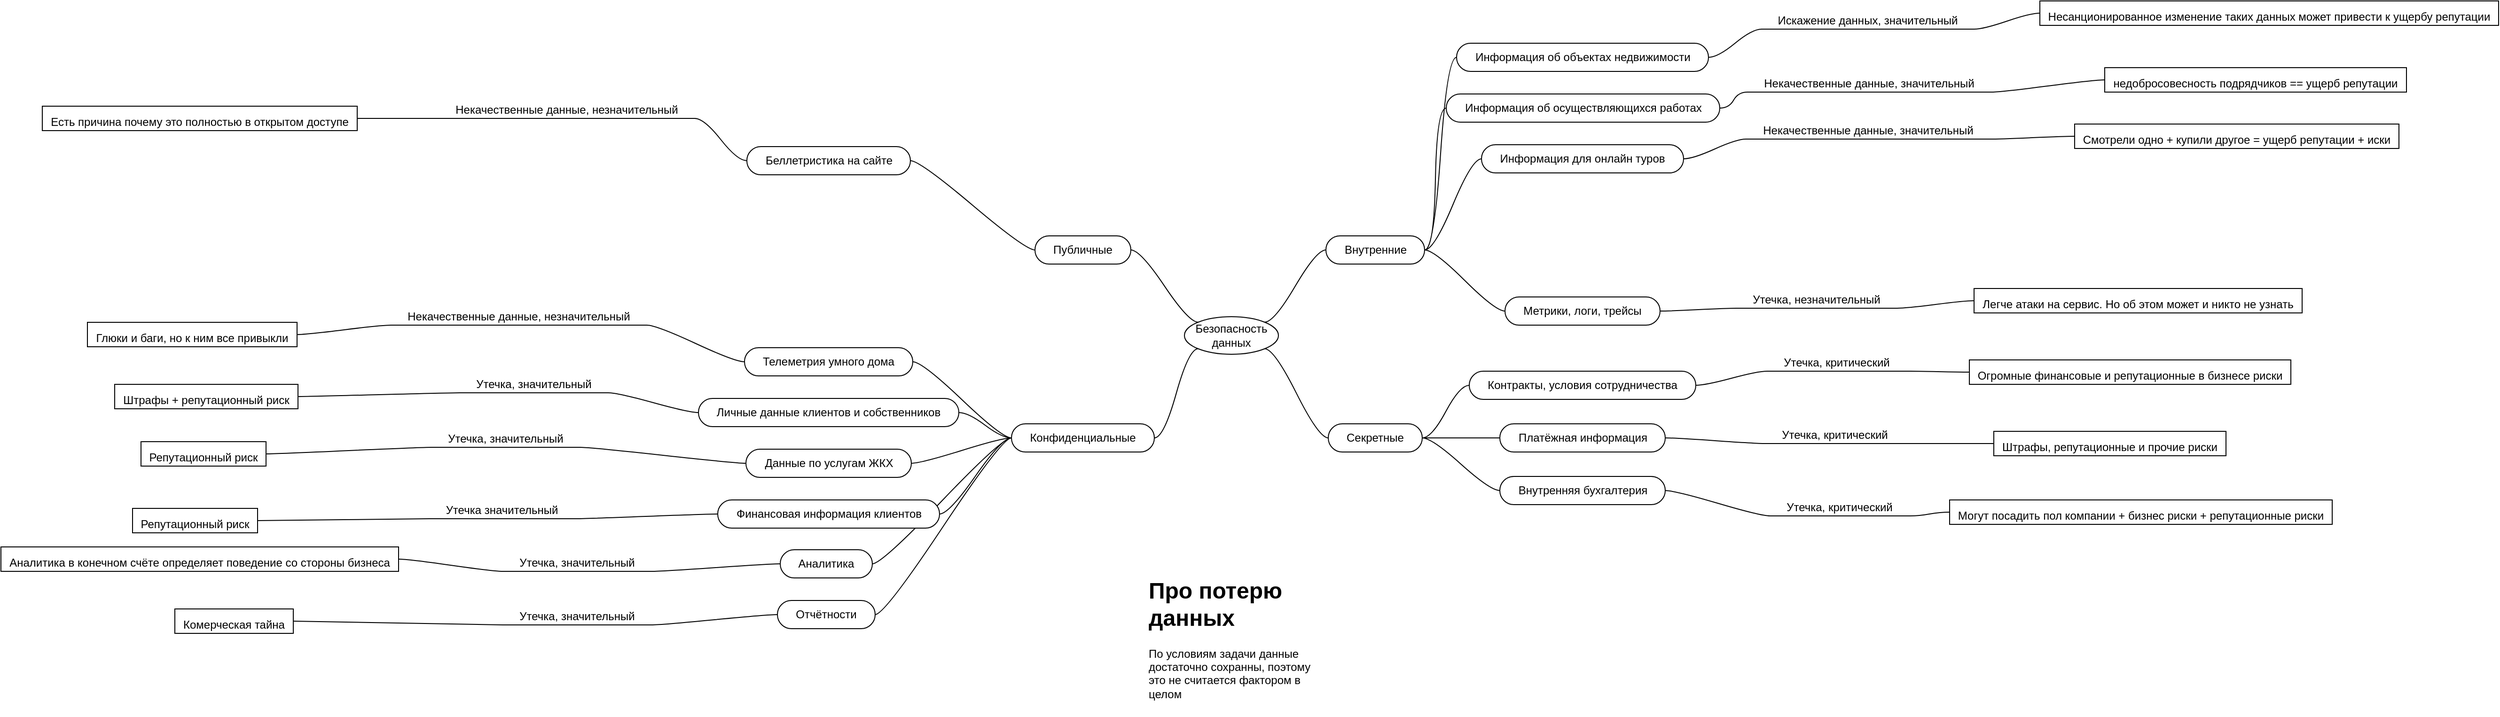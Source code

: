<mxfile border="50" scale="3" compressed="false" locked="false" version="26.0.16">
  <diagram name="Blank" id="YmL12bMKpDGza6XwsDPr">
    <mxGraphModel dx="3934" dy="778" grid="0" gridSize="10" guides="1" tooltips="1" connect="1" arrows="1" fold="1" page="1" pageScale="1" pageWidth="1169" pageHeight="827" background="none" math="1" shadow="0">
      <root>
        <mxCell id="X5NqExCQtvZxIxQ7pmgY-0" />
        <mxCell id="1" parent="X5NqExCQtvZxIxQ7pmgY-0" />
        <mxCell id="9Lz0sr2egV1Sfp_z4h9r-11" value="Безопасность данных" style="ellipse;whiteSpace=wrap;html=1;align=center;newEdgeStyle={&quot;edgeStyle&quot;:&quot;entityRelationEdgeStyle&quot;,&quot;startArrow&quot;:&quot;none&quot;,&quot;endArrow&quot;:&quot;none&quot;,&quot;segment&quot;:10,&quot;curved&quot;:1,&quot;sourcePerimeterSpacing&quot;:0,&quot;targetPerimeterSpacing&quot;:0};treeFolding=1;treeMoving=1;" vertex="1" parent="1">
          <mxGeometry x="535" y="1221" width="100" height="40" as="geometry" />
        </mxCell>
        <mxCell id="9Lz0sr2egV1Sfp_z4h9r-12" value="Внутренние" style="whiteSpace=wrap;html=1;rounded=1;arcSize=50;align=center;verticalAlign=middle;strokeWidth=1;autosize=1;spacing=4;treeFolding=1;treeMoving=1;newEdgeStyle={&quot;edgeStyle&quot;:&quot;entityRelationEdgeStyle&quot;,&quot;startArrow&quot;:&quot;none&quot;,&quot;endArrow&quot;:&quot;none&quot;,&quot;segment&quot;:10,&quot;curved&quot;:1,&quot;sourcePerimeterSpacing&quot;:0,&quot;targetPerimeterSpacing&quot;:0};" vertex="1" parent="1">
          <mxGeometry x="685.5" y="1135" width="105" height="30" as="geometry" />
        </mxCell>
        <mxCell id="9Lz0sr2egV1Sfp_z4h9r-13" value="" style="edgeStyle=entityRelationEdgeStyle;startArrow=none;endArrow=none;segment=10;curved=1;sourcePerimeterSpacing=0;targetPerimeterSpacing=0;rounded=0;exitX=1;exitY=0;exitDx=0;exitDy=0;" edge="1" target="9Lz0sr2egV1Sfp_z4h9r-12" parent="1" source="9Lz0sr2egV1Sfp_z4h9r-11">
          <mxGeometry relative="1" as="geometry">
            <mxPoint x="667" y="1172" as="sourcePoint" />
          </mxGeometry>
        </mxCell>
        <mxCell id="9Lz0sr2egV1Sfp_z4h9r-17" style="edgeStyle=entityRelationEdgeStyle;rounded=0;orthogonalLoop=1;jettySize=auto;html=1;startArrow=none;endArrow=none;segment=10;curved=1;sourcePerimeterSpacing=0;targetPerimeterSpacing=0;entryX=1;entryY=1;entryDx=0;entryDy=0;" edge="1" parent="1" source="9Lz0sr2egV1Sfp_z4h9r-14" target="9Lz0sr2egV1Sfp_z4h9r-11">
          <mxGeometry relative="1" as="geometry" />
        </mxCell>
        <mxCell id="9Lz0sr2egV1Sfp_z4h9r-14" value="Секретные" style="whiteSpace=wrap;html=1;rounded=1;arcSize=50;align=center;verticalAlign=middle;strokeWidth=1;autosize=1;spacing=4;treeFolding=1;treeMoving=1;newEdgeStyle={&quot;edgeStyle&quot;:&quot;entityRelationEdgeStyle&quot;,&quot;startArrow&quot;:&quot;none&quot;,&quot;endArrow&quot;:&quot;none&quot;,&quot;segment&quot;:10,&quot;curved&quot;:1,&quot;sourcePerimeterSpacing&quot;:0,&quot;targetPerimeterSpacing&quot;:0};" vertex="1" parent="1">
          <mxGeometry x="688" y="1335" width="100" height="30" as="geometry" />
        </mxCell>
        <mxCell id="9Lz0sr2egV1Sfp_z4h9r-18" style="edgeStyle=entityRelationEdgeStyle;rounded=0;orthogonalLoop=1;jettySize=auto;html=1;startArrow=none;endArrow=none;segment=10;curved=1;sourcePerimeterSpacing=0;targetPerimeterSpacing=0;entryX=0;entryY=0;entryDx=0;entryDy=0;" edge="1" parent="1" source="9Lz0sr2egV1Sfp_z4h9r-15" target="9Lz0sr2egV1Sfp_z4h9r-11">
          <mxGeometry relative="1" as="geometry" />
        </mxCell>
        <mxCell id="9Lz0sr2egV1Sfp_z4h9r-15" value="Публичные" style="whiteSpace=wrap;html=1;rounded=1;arcSize=50;align=center;verticalAlign=middle;strokeWidth=1;autosize=1;spacing=4;treeFolding=1;treeMoving=1;newEdgeStyle={&quot;edgeStyle&quot;:&quot;entityRelationEdgeStyle&quot;,&quot;startArrow&quot;:&quot;none&quot;,&quot;endArrow&quot;:&quot;none&quot;,&quot;segment&quot;:10,&quot;curved&quot;:1,&quot;sourcePerimeterSpacing&quot;:0,&quot;targetPerimeterSpacing&quot;:0};" vertex="1" parent="1">
          <mxGeometry x="376" y="1135" width="102" height="30" as="geometry" />
        </mxCell>
        <mxCell id="9Lz0sr2egV1Sfp_z4h9r-19" style="edgeStyle=entityRelationEdgeStyle;rounded=0;orthogonalLoop=1;jettySize=auto;html=1;startArrow=none;endArrow=none;segment=10;curved=1;sourcePerimeterSpacing=0;targetPerimeterSpacing=0;entryX=0;entryY=1;entryDx=0;entryDy=0;" edge="1" parent="1" source="9Lz0sr2egV1Sfp_z4h9r-16" target="9Lz0sr2egV1Sfp_z4h9r-11">
          <mxGeometry relative="1" as="geometry" />
        </mxCell>
        <mxCell id="9Lz0sr2egV1Sfp_z4h9r-16" value="Конфиденциальные" style="whiteSpace=wrap;html=1;rounded=1;arcSize=50;align=center;verticalAlign=middle;strokeWidth=1;autosize=1;spacing=4;treeFolding=1;treeMoving=1;newEdgeStyle={&quot;edgeStyle&quot;:&quot;entityRelationEdgeStyle&quot;,&quot;startArrow&quot;:&quot;none&quot;,&quot;endArrow&quot;:&quot;none&quot;,&quot;segment&quot;:10,&quot;curved&quot;:1,&quot;sourcePerimeterSpacing&quot;:0,&quot;targetPerimeterSpacing&quot;:0};" vertex="1" parent="1">
          <mxGeometry x="351" y="1335" width="152" height="30" as="geometry" />
        </mxCell>
        <mxCell id="9Lz0sr2egV1Sfp_z4h9r-103" style="edgeStyle=entityRelationEdgeStyle;rounded=0;orthogonalLoop=1;jettySize=auto;html=1;startArrow=none;endArrow=none;segment=10;curved=1;sourcePerimeterSpacing=0;targetPerimeterSpacing=0;entryX=0;entryY=0.5;entryDx=0;entryDy=0;" edge="1" parent="1" source="9Lz0sr2egV1Sfp_z4h9r-21" target="9Lz0sr2egV1Sfp_z4h9r-16">
          <mxGeometry relative="1" as="geometry" />
        </mxCell>
        <mxCell id="9Lz0sr2egV1Sfp_z4h9r-21" value="Аналитика" style="whiteSpace=wrap;html=1;rounded=1;arcSize=50;align=center;verticalAlign=middle;strokeWidth=1;autosize=1;spacing=4;treeFolding=1;treeMoving=1;newEdgeStyle={&quot;edgeStyle&quot;:&quot;entityRelationEdgeStyle&quot;,&quot;startArrow&quot;:&quot;none&quot;,&quot;endArrow&quot;:&quot;none&quot;,&quot;segment&quot;:10,&quot;curved&quot;:1,&quot;sourcePerimeterSpacing&quot;:0,&quot;targetPerimeterSpacing&quot;:0};" vertex="1" parent="1">
          <mxGeometry x="105" y="1469" width="98" height="30" as="geometry" />
        </mxCell>
        <mxCell id="9Lz0sr2egV1Sfp_z4h9r-104" style="edgeStyle=entityRelationEdgeStyle;rounded=0;orthogonalLoop=1;jettySize=auto;html=1;startArrow=none;endArrow=none;segment=10;curved=1;sourcePerimeterSpacing=0;targetPerimeterSpacing=0;entryX=0;entryY=0.5;entryDx=0;entryDy=0;" edge="1" parent="1" source="9Lz0sr2egV1Sfp_z4h9r-23" target="9Lz0sr2egV1Sfp_z4h9r-16">
          <mxGeometry relative="1" as="geometry" />
        </mxCell>
        <mxCell id="9Lz0sr2egV1Sfp_z4h9r-23" value="Отчётности" style="whiteSpace=wrap;html=1;rounded=1;arcSize=50;align=center;verticalAlign=middle;strokeWidth=1;autosize=1;spacing=4;treeFolding=1;treeMoving=1;newEdgeStyle={&quot;edgeStyle&quot;:&quot;entityRelationEdgeStyle&quot;,&quot;startArrow&quot;:&quot;none&quot;,&quot;endArrow&quot;:&quot;none&quot;,&quot;segment&quot;:10,&quot;curved&quot;:1,&quot;sourcePerimeterSpacing&quot;:0,&quot;targetPerimeterSpacing&quot;:0};" vertex="1" parent="1">
          <mxGeometry x="102" y="1523" width="104" height="30" as="geometry" />
        </mxCell>
        <mxCell id="9Lz0sr2egV1Sfp_z4h9r-25" value="Метрики, логи, трейсы" style="whiteSpace=wrap;html=1;rounded=1;arcSize=50;align=center;verticalAlign=middle;strokeWidth=1;autosize=1;spacing=4;treeFolding=1;treeMoving=1;newEdgeStyle={&quot;edgeStyle&quot;:&quot;entityRelationEdgeStyle&quot;,&quot;startArrow&quot;:&quot;none&quot;,&quot;endArrow&quot;:&quot;none&quot;,&quot;segment&quot;:10,&quot;curved&quot;:1,&quot;sourcePerimeterSpacing&quot;:0,&quot;targetPerimeterSpacing&quot;:0};" vertex="1" parent="1">
          <mxGeometry x="876" y="1200" width="165" height="30" as="geometry" />
        </mxCell>
        <mxCell id="9Lz0sr2egV1Sfp_z4h9r-26" value="" style="edgeStyle=entityRelationEdgeStyle;startArrow=none;endArrow=none;segment=10;curved=1;sourcePerimeterSpacing=0;targetPerimeterSpacing=0;rounded=0;exitX=1;exitY=0.5;exitDx=0;exitDy=0;" edge="1" parent="1" target="9Lz0sr2egV1Sfp_z4h9r-25" source="9Lz0sr2egV1Sfp_z4h9r-12">
          <mxGeometry relative="1" as="geometry">
            <mxPoint x="880" y="1166" as="sourcePoint" />
          </mxGeometry>
        </mxCell>
        <mxCell id="9Lz0sr2egV1Sfp_z4h9r-29" value="Контракты, условия сотрудничества" style="whiteSpace=wrap;html=1;rounded=1;arcSize=50;align=center;verticalAlign=middle;strokeWidth=1;autosize=1;spacing=4;treeFolding=1;treeMoving=1;newEdgeStyle={&quot;edgeStyle&quot;:&quot;entityRelationEdgeStyle&quot;,&quot;startArrow&quot;:&quot;none&quot;,&quot;endArrow&quot;:&quot;none&quot;,&quot;segment&quot;:10,&quot;curved&quot;:1,&quot;sourcePerimeterSpacing&quot;:0,&quot;targetPerimeterSpacing&quot;:0};" vertex="1" parent="1">
          <mxGeometry x="838" y="1279" width="241" height="30" as="geometry" />
        </mxCell>
        <mxCell id="9Lz0sr2egV1Sfp_z4h9r-30" value="" style="edgeStyle=entityRelationEdgeStyle;startArrow=none;endArrow=none;segment=10;curved=1;sourcePerimeterSpacing=0;targetPerimeterSpacing=0;rounded=0;exitX=1;exitY=0.5;exitDx=0;exitDy=0;" edge="1" parent="1" target="9Lz0sr2egV1Sfp_z4h9r-29" source="9Lz0sr2egV1Sfp_z4h9r-14">
          <mxGeometry relative="1" as="geometry">
            <mxPoint x="871" y="1310" as="sourcePoint" />
          </mxGeometry>
        </mxCell>
        <mxCell id="9Lz0sr2egV1Sfp_z4h9r-31" value="Платёжная информация" style="whiteSpace=wrap;html=1;rounded=1;arcSize=50;align=center;verticalAlign=middle;strokeWidth=1;autosize=1;spacing=4;treeFolding=1;treeMoving=1;newEdgeStyle={&quot;edgeStyle&quot;:&quot;entityRelationEdgeStyle&quot;,&quot;startArrow&quot;:&quot;none&quot;,&quot;endArrow&quot;:&quot;none&quot;,&quot;segment&quot;:10,&quot;curved&quot;:1,&quot;sourcePerimeterSpacing&quot;:0,&quot;targetPerimeterSpacing&quot;:0};" vertex="1" parent="1">
          <mxGeometry x="870.5" y="1335" width="176" height="30" as="geometry" />
        </mxCell>
        <mxCell id="9Lz0sr2egV1Sfp_z4h9r-32" value="" style="edgeStyle=entityRelationEdgeStyle;startArrow=none;endArrow=none;segment=10;curved=1;sourcePerimeterSpacing=0;targetPerimeterSpacing=0;rounded=0;exitX=1;exitY=0.5;exitDx=0;exitDy=0;" edge="1" parent="1" target="9Lz0sr2egV1Sfp_z4h9r-31" source="9Lz0sr2egV1Sfp_z4h9r-14">
          <mxGeometry relative="1" as="geometry">
            <mxPoint x="869" y="1375" as="sourcePoint" />
          </mxGeometry>
        </mxCell>
        <mxCell id="9Lz0sr2egV1Sfp_z4h9r-54" style="edgeStyle=entityRelationEdgeStyle;rounded=0;orthogonalLoop=1;jettySize=auto;html=1;startArrow=none;endArrow=none;segment=10;curved=1;sourcePerimeterSpacing=0;targetPerimeterSpacing=0;entryX=1;entryY=0.5;entryDx=0;entryDy=0;" edge="1" parent="1" source="9Lz0sr2egV1Sfp_z4h9r-33" target="9Lz0sr2egV1Sfp_z4h9r-12">
          <mxGeometry relative="1" as="geometry" />
        </mxCell>
        <mxCell id="9Lz0sr2egV1Sfp_z4h9r-33" value="Информация об объектах недвижимости" style="whiteSpace=wrap;html=1;rounded=1;arcSize=50;align=center;verticalAlign=middle;strokeWidth=1;autosize=1;spacing=4;treeFolding=1;treeMoving=1;newEdgeStyle={&quot;edgeStyle&quot;:&quot;entityRelationEdgeStyle&quot;,&quot;startArrow&quot;:&quot;none&quot;,&quot;endArrow&quot;:&quot;none&quot;,&quot;segment&quot;:10,&quot;curved&quot;:1,&quot;sourcePerimeterSpacing&quot;:0,&quot;targetPerimeterSpacing&quot;:0};" vertex="1" parent="1">
          <mxGeometry x="824.5" y="930" width="268" height="30" as="geometry" />
        </mxCell>
        <mxCell id="9Lz0sr2egV1Sfp_z4h9r-53" style="edgeStyle=entityRelationEdgeStyle;rounded=0;orthogonalLoop=1;jettySize=auto;html=1;startArrow=none;endArrow=none;segment=10;curved=1;sourcePerimeterSpacing=0;targetPerimeterSpacing=0;entryX=1;entryY=0.5;entryDx=0;entryDy=0;" edge="1" parent="1" source="9Lz0sr2egV1Sfp_z4h9r-35" target="9Lz0sr2egV1Sfp_z4h9r-12">
          <mxGeometry relative="1" as="geometry" />
        </mxCell>
        <mxCell id="9Lz0sr2egV1Sfp_z4h9r-35" value="Информация об осуществляющихся работах" style="whiteSpace=wrap;html=1;rounded=1;arcSize=50;align=center;verticalAlign=middle;strokeWidth=1;autosize=1;spacing=4;treeFolding=1;treeMoving=1;newEdgeStyle={&quot;edgeStyle&quot;:&quot;entityRelationEdgeStyle&quot;,&quot;startArrow&quot;:&quot;none&quot;,&quot;endArrow&quot;:&quot;none&quot;,&quot;segment&quot;:10,&quot;curved&quot;:1,&quot;sourcePerimeterSpacing&quot;:0,&quot;targetPerimeterSpacing&quot;:0};" vertex="1" parent="1">
          <mxGeometry x="813.5" y="984" width="291" height="30" as="geometry" />
        </mxCell>
        <mxCell id="9Lz0sr2egV1Sfp_z4h9r-37" value="Финансовая информация клиентов" style="whiteSpace=wrap;html=1;rounded=1;arcSize=50;align=center;verticalAlign=middle;strokeWidth=1;autosize=1;spacing=4;treeFolding=1;treeMoving=1;newEdgeStyle={&quot;edgeStyle&quot;:&quot;entityRelationEdgeStyle&quot;,&quot;startArrow&quot;:&quot;none&quot;,&quot;endArrow&quot;:&quot;none&quot;,&quot;segment&quot;:10,&quot;curved&quot;:1,&quot;sourcePerimeterSpacing&quot;:0,&quot;targetPerimeterSpacing&quot;:0};" vertex="1" parent="1">
          <mxGeometry x="38.5" y="1416" width="236" height="30" as="geometry" />
        </mxCell>
        <mxCell id="9Lz0sr2egV1Sfp_z4h9r-38" value="" style="edgeStyle=entityRelationEdgeStyle;startArrow=none;endArrow=none;segment=10;curved=1;sourcePerimeterSpacing=0;targetPerimeterSpacing=0;rounded=0;exitX=0;exitY=0.5;exitDx=0;exitDy=0;" edge="1" parent="1" target="9Lz0sr2egV1Sfp_z4h9r-37" source="9Lz0sr2egV1Sfp_z4h9r-16">
          <mxGeometry relative="1" as="geometry">
            <mxPoint x="139" y="1453" as="sourcePoint" />
          </mxGeometry>
        </mxCell>
        <mxCell id="9Lz0sr2egV1Sfp_z4h9r-39" value="Телеметрия умного дома" style="whiteSpace=wrap;html=1;rounded=1;arcSize=50;align=center;verticalAlign=middle;strokeWidth=1;autosize=1;spacing=4;treeFolding=1;treeMoving=1;newEdgeStyle={&quot;edgeStyle&quot;:&quot;entityRelationEdgeStyle&quot;,&quot;startArrow&quot;:&quot;none&quot;,&quot;endArrow&quot;:&quot;none&quot;,&quot;segment&quot;:10,&quot;curved&quot;:1,&quot;sourcePerimeterSpacing&quot;:0,&quot;targetPerimeterSpacing&quot;:0};" vertex="1" parent="1">
          <mxGeometry x="67" y="1254" width="179" height="30" as="geometry" />
        </mxCell>
        <mxCell id="9Lz0sr2egV1Sfp_z4h9r-40" value="" style="edgeStyle=entityRelationEdgeStyle;startArrow=none;endArrow=none;segment=10;curved=1;sourcePerimeterSpacing=0;targetPerimeterSpacing=0;rounded=0;exitX=0;exitY=0.5;exitDx=0;exitDy=0;" edge="1" parent="1" target="9Lz0sr2egV1Sfp_z4h9r-39" source="9Lz0sr2egV1Sfp_z4h9r-16">
          <mxGeometry relative="1" as="geometry">
            <mxPoint x="137" y="1272" as="sourcePoint" />
          </mxGeometry>
        </mxCell>
        <mxCell id="9Lz0sr2egV1Sfp_z4h9r-41" value="Личные данные клиентов и собственников" style="whiteSpace=wrap;html=1;rounded=1;arcSize=50;align=center;verticalAlign=middle;strokeWidth=1;autosize=1;spacing=4;treeFolding=1;treeMoving=1;newEdgeStyle={&quot;edgeStyle&quot;:&quot;entityRelationEdgeStyle&quot;,&quot;startArrow&quot;:&quot;none&quot;,&quot;endArrow&quot;:&quot;none&quot;,&quot;segment&quot;:10,&quot;curved&quot;:1,&quot;sourcePerimeterSpacing&quot;:0,&quot;targetPerimeterSpacing&quot;:0};" vertex="1" parent="1">
          <mxGeometry x="18" y="1308" width="277" height="30" as="geometry" />
        </mxCell>
        <mxCell id="9Lz0sr2egV1Sfp_z4h9r-42" value="" style="edgeStyle=entityRelationEdgeStyle;startArrow=none;endArrow=none;segment=10;curved=1;sourcePerimeterSpacing=0;targetPerimeterSpacing=0;rounded=0;exitX=0;exitY=0.5;exitDx=0;exitDy=0;" edge="1" parent="1" target="9Lz0sr2egV1Sfp_z4h9r-41" source="9Lz0sr2egV1Sfp_z4h9r-16">
          <mxGeometry relative="1" as="geometry">
            <mxPoint x="137" y="1340" as="sourcePoint" />
            <Array as="points">
              <mxPoint x="341" y="1280" />
            </Array>
          </mxGeometry>
        </mxCell>
        <mxCell id="9Lz0sr2egV1Sfp_z4h9r-43" value="Данные по услугам ЖКХ" style="whiteSpace=wrap;html=1;rounded=1;arcSize=50;align=center;verticalAlign=middle;strokeWidth=1;autosize=1;spacing=4;treeFolding=1;treeMoving=1;newEdgeStyle={&quot;edgeStyle&quot;:&quot;entityRelationEdgeStyle&quot;,&quot;startArrow&quot;:&quot;none&quot;,&quot;endArrow&quot;:&quot;none&quot;,&quot;segment&quot;:10,&quot;curved&quot;:1,&quot;sourcePerimeterSpacing&quot;:0,&quot;targetPerimeterSpacing&quot;:0};" vertex="1" parent="1">
          <mxGeometry x="68.5" y="1362" width="176" height="30" as="geometry" />
        </mxCell>
        <mxCell id="9Lz0sr2egV1Sfp_z4h9r-44" value="" style="edgeStyle=entityRelationEdgeStyle;startArrow=none;endArrow=none;segment=10;curved=1;sourcePerimeterSpacing=0;targetPerimeterSpacing=0;rounded=0;exitX=0;exitY=0.5;exitDx=0;exitDy=0;" edge="1" parent="1" target="9Lz0sr2egV1Sfp_z4h9r-43" source="9Lz0sr2egV1Sfp_z4h9r-16">
          <mxGeometry relative="1" as="geometry">
            <mxPoint x="132" y="1405" as="sourcePoint" />
          </mxGeometry>
        </mxCell>
        <mxCell id="9Lz0sr2egV1Sfp_z4h9r-52" style="edgeStyle=entityRelationEdgeStyle;rounded=0;orthogonalLoop=1;jettySize=auto;html=1;startArrow=none;endArrow=none;segment=10;curved=1;sourcePerimeterSpacing=0;targetPerimeterSpacing=0;entryX=1;entryY=0.5;entryDx=0;entryDy=0;" edge="1" parent="1" source="9Lz0sr2egV1Sfp_z4h9r-45" target="9Lz0sr2egV1Sfp_z4h9r-12">
          <mxGeometry relative="1" as="geometry" />
        </mxCell>
        <mxCell id="9Lz0sr2egV1Sfp_z4h9r-45" value="Информация для онлайн туров" style="whiteSpace=wrap;html=1;rounded=1;arcSize=50;align=center;verticalAlign=middle;strokeWidth=1;autosize=1;spacing=4;treeFolding=1;treeMoving=1;newEdgeStyle={&quot;edgeStyle&quot;:&quot;entityRelationEdgeStyle&quot;,&quot;startArrow&quot;:&quot;none&quot;,&quot;endArrow&quot;:&quot;none&quot;,&quot;segment&quot;:10,&quot;curved&quot;:1,&quot;sourcePerimeterSpacing&quot;:0,&quot;targetPerimeterSpacing&quot;:0};" vertex="1" parent="1">
          <mxGeometry x="851" y="1038" width="215" height="30" as="geometry" />
        </mxCell>
        <mxCell id="9Lz0sr2egV1Sfp_z4h9r-50" value="Внутренняя бухгалтерия" style="whiteSpace=wrap;html=1;rounded=1;arcSize=50;align=center;verticalAlign=middle;strokeWidth=1;autosize=1;spacing=4;treeFolding=1;treeMoving=1;newEdgeStyle={&quot;edgeStyle&quot;:&quot;entityRelationEdgeStyle&quot;,&quot;startArrow&quot;:&quot;none&quot;,&quot;endArrow&quot;:&quot;none&quot;,&quot;segment&quot;:10,&quot;curved&quot;:1,&quot;sourcePerimeterSpacing&quot;:0,&quot;targetPerimeterSpacing&quot;:0};" vertex="1" parent="1">
          <mxGeometry x="870.5" y="1391" width="176" height="30" as="geometry" />
        </mxCell>
        <mxCell id="9Lz0sr2egV1Sfp_z4h9r-51" value="" style="edgeStyle=entityRelationEdgeStyle;startArrow=none;endArrow=none;segment=10;curved=1;sourcePerimeterSpacing=0;targetPerimeterSpacing=0;rounded=0;exitX=1;exitY=0.5;exitDx=0;exitDy=0;" edge="1" target="9Lz0sr2egV1Sfp_z4h9r-50" parent="1" source="9Lz0sr2egV1Sfp_z4h9r-14">
          <mxGeometry relative="1" as="geometry">
            <mxPoint x="866" y="1422" as="sourcePoint" />
          </mxGeometry>
        </mxCell>
        <mxCell id="9Lz0sr2egV1Sfp_z4h9r-55" value="Беллетристика на сайте" style="whiteSpace=wrap;html=1;rounded=1;arcSize=50;align=center;verticalAlign=middle;strokeWidth=1;autosize=1;spacing=4;treeFolding=1;treeMoving=1;newEdgeStyle={&quot;edgeStyle&quot;:&quot;entityRelationEdgeStyle&quot;,&quot;startArrow&quot;:&quot;none&quot;,&quot;endArrow&quot;:&quot;none&quot;,&quot;segment&quot;:10,&quot;curved&quot;:1,&quot;sourcePerimeterSpacing&quot;:0,&quot;targetPerimeterSpacing&quot;:0};" vertex="1" parent="1">
          <mxGeometry x="69.5" y="1040" width="174" height="30" as="geometry" />
        </mxCell>
        <mxCell id="9Lz0sr2egV1Sfp_z4h9r-56" value="" style="edgeStyle=entityRelationEdgeStyle;startArrow=none;endArrow=none;segment=10;curved=1;sourcePerimeterSpacing=0;targetPerimeterSpacing=0;rounded=0;exitX=0;exitY=0.5;exitDx=0;exitDy=0;" edge="1" target="9Lz0sr2egV1Sfp_z4h9r-55" parent="1" source="9Lz0sr2egV1Sfp_z4h9r-15">
          <mxGeometry relative="1" as="geometry">
            <mxPoint x="127" y="1083" as="sourcePoint" />
          </mxGeometry>
        </mxCell>
        <mxCell id="9Lz0sr2egV1Sfp_z4h9r-114" value="" style="edgeStyle=entityRelationEdgeStyle;rounded=0;orthogonalLoop=1;jettySize=auto;html=1;startArrow=none;endArrow=none;segment=10;curved=1;sourcePerimeterSpacing=0;targetPerimeterSpacing=0;" edge="1" parent="1" source="9Lz0sr2egV1Sfp_z4h9r-57" target="9Lz0sr2egV1Sfp_z4h9r-113">
          <mxGeometry relative="1" as="geometry" />
        </mxCell>
        <mxCell id="9Lz0sr2egV1Sfp_z4h9r-57" value="Некачественные данные, незначительный" style="whiteSpace=wrap;html=1;shape=partialRectangle;top=0;left=0;bottom=1;right=0;points=[[0,1],[1,1]];fillColor=none;align=center;verticalAlign=bottom;routingCenterY=0.5;snapToPoint=1;recursiveResize=0;autosize=1;treeFolding=1;treeMoving=1;newEdgeStyle={&quot;edgeStyle&quot;:&quot;entityRelationEdgeStyle&quot;,&quot;startArrow&quot;:&quot;none&quot;,&quot;endArrow&quot;:&quot;none&quot;,&quot;segment&quot;:10,&quot;curved&quot;:1,&quot;sourcePerimeterSpacing&quot;:0,&quot;targetPerimeterSpacing&quot;:0};" vertex="1" parent="1">
          <mxGeometry x="-258" y="984" width="272" height="26" as="geometry" />
        </mxCell>
        <mxCell id="9Lz0sr2egV1Sfp_z4h9r-58" value="" style="edgeStyle=entityRelationEdgeStyle;startArrow=none;endArrow=none;segment=10;curved=1;sourcePerimeterSpacing=0;targetPerimeterSpacing=0;rounded=0;exitX=0;exitY=0.5;exitDx=0;exitDy=0;" edge="1" target="9Lz0sr2egV1Sfp_z4h9r-57" parent="1" source="9Lz0sr2egV1Sfp_z4h9r-55">
          <mxGeometry relative="1" as="geometry">
            <mxPoint x="-139" y="1020" as="sourcePoint" />
          </mxGeometry>
        </mxCell>
        <mxCell id="9Lz0sr2egV1Sfp_z4h9r-92" value="" style="edgeStyle=entityRelationEdgeStyle;rounded=0;orthogonalLoop=1;jettySize=auto;html=1;startArrow=none;endArrow=none;segment=10;curved=1;sourcePerimeterSpacing=0;targetPerimeterSpacing=0;" edge="1" parent="1" source="9Lz0sr2egV1Sfp_z4h9r-59" target="9Lz0sr2egV1Sfp_z4h9r-91">
          <mxGeometry relative="1" as="geometry" />
        </mxCell>
        <mxCell id="9Lz0sr2egV1Sfp_z4h9r-59" value="Искажение данных, значительный" style="whiteSpace=wrap;html=1;shape=partialRectangle;top=0;left=0;bottom=1;right=0;points=[[0,1],[1,1]];fillColor=none;align=center;verticalAlign=bottom;routingCenterY=0.5;snapToPoint=1;recursiveResize=0;autosize=1;treeFolding=1;treeMoving=1;newEdgeStyle={&quot;edgeStyle&quot;:&quot;entityRelationEdgeStyle&quot;,&quot;startArrow&quot;:&quot;none&quot;,&quot;endArrow&quot;:&quot;none&quot;,&quot;segment&quot;:10,&quot;curved&quot;:1,&quot;sourcePerimeterSpacing&quot;:0,&quot;targetPerimeterSpacing&quot;:0};" vertex="1" parent="1">
          <mxGeometry x="1149" y="889" width="226" height="26" as="geometry" />
        </mxCell>
        <mxCell id="9Lz0sr2egV1Sfp_z4h9r-60" value="" style="edgeStyle=entityRelationEdgeStyle;startArrow=none;endArrow=none;segment=10;curved=1;sourcePerimeterSpacing=0;targetPerimeterSpacing=0;rounded=0;exitX=1;exitY=0.5;exitDx=0;exitDy=0;" edge="1" target="9Lz0sr2egV1Sfp_z4h9r-59" parent="1" source="9Lz0sr2egV1Sfp_z4h9r-33">
          <mxGeometry relative="1" as="geometry">
            <mxPoint x="1125" y="923" as="sourcePoint" />
          </mxGeometry>
        </mxCell>
        <mxCell id="9Lz0sr2egV1Sfp_z4h9r-97" value="" style="edgeStyle=entityRelationEdgeStyle;rounded=0;orthogonalLoop=1;jettySize=auto;html=1;startArrow=none;endArrow=none;segment=10;curved=1;sourcePerimeterSpacing=0;targetPerimeterSpacing=0;" edge="1" parent="1" source="9Lz0sr2egV1Sfp_z4h9r-61" target="9Lz0sr2egV1Sfp_z4h9r-96">
          <mxGeometry relative="1" as="geometry" />
        </mxCell>
        <mxCell id="9Lz0sr2egV1Sfp_z4h9r-61" value="Некачественные данные, значительный" style="whiteSpace=wrap;html=1;shape=partialRectangle;top=0;left=0;bottom=1;right=0;points=[[0,1],[1,1]];fillColor=none;align=center;verticalAlign=bottom;routingCenterY=0.5;snapToPoint=1;recursiveResize=0;autosize=1;treeFolding=1;treeMoving=1;newEdgeStyle={&quot;edgeStyle&quot;:&quot;entityRelationEdgeStyle&quot;,&quot;startArrow&quot;:&quot;none&quot;,&quot;endArrow&quot;:&quot;none&quot;,&quot;segment&quot;:10,&quot;curved&quot;:1,&quot;sourcePerimeterSpacing&quot;:0,&quot;targetPerimeterSpacing&quot;:0};" vertex="1" parent="1">
          <mxGeometry x="1132.5" y="1006" width="259" height="26" as="geometry" />
        </mxCell>
        <mxCell id="9Lz0sr2egV1Sfp_z4h9r-62" value="" style="edgeStyle=entityRelationEdgeStyle;startArrow=none;endArrow=none;segment=10;curved=1;sourcePerimeterSpacing=0;targetPerimeterSpacing=0;rounded=0;" edge="1" target="9Lz0sr2egV1Sfp_z4h9r-61" parent="1" source="9Lz0sr2egV1Sfp_z4h9r-45">
          <mxGeometry relative="1" as="geometry">
            <mxPoint x="1135" y="1050" as="sourcePoint" />
            <Array as="points">
              <mxPoint x="1064" y="1045" />
            </Array>
          </mxGeometry>
        </mxCell>
        <mxCell id="9Lz0sr2egV1Sfp_z4h9r-110" value="" style="edgeStyle=entityRelationEdgeStyle;rounded=0;orthogonalLoop=1;jettySize=auto;html=1;startArrow=none;endArrow=none;segment=10;curved=1;sourcePerimeterSpacing=0;targetPerimeterSpacing=0;" edge="1" parent="1" source="9Lz0sr2egV1Sfp_z4h9r-65" target="9Lz0sr2egV1Sfp_z4h9r-109">
          <mxGeometry relative="1" as="geometry" />
        </mxCell>
        <mxCell id="9Lz0sr2egV1Sfp_z4h9r-65" value="Утечка, значительный" style="whiteSpace=wrap;html=1;shape=partialRectangle;top=0;left=0;bottom=1;right=0;points=[[0,1],[1,1]];fillColor=none;align=center;verticalAlign=bottom;routingCenterY=0.5;snapToPoint=1;recursiveResize=0;autosize=1;treeFolding=1;treeMoving=1;newEdgeStyle={&quot;edgeStyle&quot;:&quot;entityRelationEdgeStyle&quot;,&quot;startArrow&quot;:&quot;none&quot;,&quot;endArrow&quot;:&quot;none&quot;,&quot;segment&quot;:10,&quot;curved&quot;:1,&quot;sourcePerimeterSpacing&quot;:0,&quot;targetPerimeterSpacing&quot;:0};" vertex="1" parent="1">
          <mxGeometry x="-236" y="1276" width="158" height="26" as="geometry" />
        </mxCell>
        <mxCell id="9Lz0sr2egV1Sfp_z4h9r-66" value="" style="edgeStyle=entityRelationEdgeStyle;startArrow=none;endArrow=none;segment=10;curved=1;sourcePerimeterSpacing=0;targetPerimeterSpacing=0;rounded=0;exitX=0;exitY=0.5;exitDx=0;exitDy=0;" edge="1" target="9Lz0sr2egV1Sfp_z4h9r-65" parent="1" source="9Lz0sr2egV1Sfp_z4h9r-41">
          <mxGeometry relative="1" as="geometry">
            <mxPoint x="-238" y="1322" as="sourcePoint" />
            <Array as="points">
              <mxPoint x="18" y="1325" />
            </Array>
          </mxGeometry>
        </mxCell>
        <mxCell id="9Lz0sr2egV1Sfp_z4h9r-112" value="" style="edgeStyle=entityRelationEdgeStyle;rounded=0;orthogonalLoop=1;jettySize=auto;html=1;startArrow=none;endArrow=none;segment=10;curved=1;sourcePerimeterSpacing=0;targetPerimeterSpacing=0;" edge="1" parent="1" source="9Lz0sr2egV1Sfp_z4h9r-69" target="9Lz0sr2egV1Sfp_z4h9r-111">
          <mxGeometry relative="1" as="geometry" />
        </mxCell>
        <mxCell id="9Lz0sr2egV1Sfp_z4h9r-69" value="Некачественные данные, незначительный" style="whiteSpace=wrap;html=1;shape=partialRectangle;top=0;left=0;bottom=1;right=0;points=[[0,1],[1,1]];fillColor=none;align=center;verticalAlign=bottom;routingCenterY=0.5;snapToPoint=1;recursiveResize=0;autosize=1;treeFolding=1;treeMoving=1;newEdgeStyle={&quot;edgeStyle&quot;:&quot;entityRelationEdgeStyle&quot;,&quot;startArrow&quot;:&quot;none&quot;,&quot;endArrow&quot;:&quot;none&quot;,&quot;segment&quot;:10,&quot;curved&quot;:1,&quot;sourcePerimeterSpacing&quot;:0,&quot;targetPerimeterSpacing&quot;:0};" vertex="1" parent="1">
          <mxGeometry x="-309" y="1204" width="272" height="26" as="geometry" />
        </mxCell>
        <mxCell id="9Lz0sr2egV1Sfp_z4h9r-70" value="" style="edgeStyle=entityRelationEdgeStyle;startArrow=none;endArrow=none;segment=10;curved=1;sourcePerimeterSpacing=0;targetPerimeterSpacing=0;rounded=0;exitX=0;exitY=0.5;exitDx=0;exitDy=0;" edge="1" target="9Lz0sr2egV1Sfp_z4h9r-69" parent="1" source="9Lz0sr2egV1Sfp_z4h9r-39">
          <mxGeometry relative="1" as="geometry">
            <mxPoint x="-254" y="1250" as="sourcePoint" />
          </mxGeometry>
        </mxCell>
        <mxCell id="9Lz0sr2egV1Sfp_z4h9r-108" value="" style="edgeStyle=entityRelationEdgeStyle;rounded=0;orthogonalLoop=1;jettySize=auto;html=1;startArrow=none;endArrow=none;segment=10;curved=1;sourcePerimeterSpacing=0;targetPerimeterSpacing=0;" edge="1" parent="1" source="9Lz0sr2egV1Sfp_z4h9r-72" target="9Lz0sr2egV1Sfp_z4h9r-107">
          <mxGeometry relative="1" as="geometry" />
        </mxCell>
        <mxCell id="9Lz0sr2egV1Sfp_z4h9r-72" value="Утечка, значительный" style="whiteSpace=wrap;html=1;shape=partialRectangle;top=0;left=0;bottom=1;right=0;points=[[0,1],[1,1]];fillColor=none;align=center;verticalAlign=bottom;routingCenterY=0.5;snapToPoint=1;recursiveResize=0;autosize=1;treeFolding=1;treeMoving=1;newEdgeStyle={&quot;edgeStyle&quot;:&quot;entityRelationEdgeStyle&quot;,&quot;startArrow&quot;:&quot;none&quot;,&quot;endArrow&quot;:&quot;none&quot;,&quot;segment&quot;:10,&quot;curved&quot;:1,&quot;sourcePerimeterSpacing&quot;:0,&quot;targetPerimeterSpacing&quot;:0};" vertex="1" parent="1">
          <mxGeometry x="-266" y="1334" width="158" height="26" as="geometry" />
        </mxCell>
        <mxCell id="9Lz0sr2egV1Sfp_z4h9r-73" value="" style="edgeStyle=entityRelationEdgeStyle;startArrow=none;endArrow=none;segment=10;curved=1;sourcePerimeterSpacing=0;targetPerimeterSpacing=0;rounded=0;exitX=0;exitY=0.5;exitDx=0;exitDy=0;" edge="1" target="9Lz0sr2egV1Sfp_z4h9r-72" parent="1" source="9Lz0sr2egV1Sfp_z4h9r-43">
          <mxGeometry relative="1" as="geometry">
            <mxPoint x="-268" y="1380" as="sourcePoint" />
          </mxGeometry>
        </mxCell>
        <mxCell id="9Lz0sr2egV1Sfp_z4h9r-106" value="" style="edgeStyle=entityRelationEdgeStyle;rounded=0;orthogonalLoop=1;jettySize=auto;html=1;startArrow=none;endArrow=none;segment=10;curved=1;sourcePerimeterSpacing=0;targetPerimeterSpacing=0;" edge="1" parent="1" source="9Lz0sr2egV1Sfp_z4h9r-74" target="9Lz0sr2egV1Sfp_z4h9r-105">
          <mxGeometry relative="1" as="geometry" />
        </mxCell>
        <mxCell id="9Lz0sr2egV1Sfp_z4h9r-74" value="Утечка значительный" style="whiteSpace=wrap;html=1;shape=partialRectangle;top=0;left=0;bottom=1;right=0;points=[[0,1],[1,1]];fillColor=none;align=center;verticalAlign=bottom;routingCenterY=0.5;snapToPoint=1;recursiveResize=0;autosize=1;treeFolding=1;treeMoving=1;newEdgeStyle={&quot;edgeStyle&quot;:&quot;entityRelationEdgeStyle&quot;,&quot;startArrow&quot;:&quot;none&quot;,&quot;endArrow&quot;:&quot;none&quot;,&quot;segment&quot;:10,&quot;curved&quot;:1,&quot;sourcePerimeterSpacing&quot;:0,&quot;targetPerimeterSpacing&quot;:0};" vertex="1" parent="1">
          <mxGeometry x="-268" y="1410" width="154" height="26" as="geometry" />
        </mxCell>
        <mxCell id="9Lz0sr2egV1Sfp_z4h9r-75" value="" style="edgeStyle=entityRelationEdgeStyle;startArrow=none;endArrow=none;segment=10;curved=1;sourcePerimeterSpacing=0;targetPerimeterSpacing=0;rounded=0;exitX=0;exitY=0.5;exitDx=0;exitDy=0;" edge="1" target="9Lz0sr2egV1Sfp_z4h9r-74" parent="1" source="9Lz0sr2egV1Sfp_z4h9r-37">
          <mxGeometry relative="1" as="geometry">
            <mxPoint x="-272" y="1456" as="sourcePoint" />
          </mxGeometry>
        </mxCell>
        <mxCell id="9Lz0sr2egV1Sfp_z4h9r-118" value="" style="edgeStyle=entityRelationEdgeStyle;rounded=0;orthogonalLoop=1;jettySize=auto;html=1;startArrow=none;endArrow=none;segment=10;curved=1;sourcePerimeterSpacing=0;targetPerimeterSpacing=0;" edge="1" parent="1" source="9Lz0sr2egV1Sfp_z4h9r-76" target="9Lz0sr2egV1Sfp_z4h9r-117">
          <mxGeometry relative="1" as="geometry" />
        </mxCell>
        <mxCell id="9Lz0sr2egV1Sfp_z4h9r-76" value="Утечка, критический" style="whiteSpace=wrap;html=1;shape=partialRectangle;top=0;left=0;bottom=1;right=0;points=[[0,1],[1,1]];fillColor=none;align=center;verticalAlign=bottom;routingCenterY=0.5;snapToPoint=1;recursiveResize=0;autosize=1;treeFolding=1;treeMoving=1;newEdgeStyle={&quot;edgeStyle&quot;:&quot;entityRelationEdgeStyle&quot;,&quot;startArrow&quot;:&quot;none&quot;,&quot;endArrow&quot;:&quot;none&quot;,&quot;segment&quot;:10,&quot;curved&quot;:1,&quot;sourcePerimeterSpacing&quot;:0,&quot;targetPerimeterSpacing&quot;:0};" vertex="1" parent="1">
          <mxGeometry x="1155" y="1253" width="148" height="26" as="geometry" />
        </mxCell>
        <mxCell id="9Lz0sr2egV1Sfp_z4h9r-77" value="" style="edgeStyle=entityRelationEdgeStyle;startArrow=none;endArrow=none;segment=10;curved=1;sourcePerimeterSpacing=0;targetPerimeterSpacing=0;rounded=0;exitX=1;exitY=0.5;exitDx=0;exitDy=0;" edge="1" target="9Lz0sr2egV1Sfp_z4h9r-76" parent="1" source="9Lz0sr2egV1Sfp_z4h9r-29">
          <mxGeometry relative="1" as="geometry">
            <mxPoint x="1148" y="1299" as="sourcePoint" />
            <Array as="points">
              <mxPoint x="1082" y="1294" />
            </Array>
          </mxGeometry>
        </mxCell>
        <mxCell id="9Lz0sr2egV1Sfp_z4h9r-81" style="edgeStyle=entityRelationEdgeStyle;rounded=0;orthogonalLoop=1;jettySize=auto;html=1;startArrow=none;endArrow=none;segment=10;curved=1;sourcePerimeterSpacing=0;targetPerimeterSpacing=0;entryX=1;entryY=0.5;entryDx=0;entryDy=0;" edge="1" parent="1" source="9Lz0sr2egV1Sfp_z4h9r-78" target="9Lz0sr2egV1Sfp_z4h9r-31">
          <mxGeometry relative="1" as="geometry" />
        </mxCell>
        <mxCell id="9Lz0sr2egV1Sfp_z4h9r-120" value="" style="edgeStyle=entityRelationEdgeStyle;rounded=0;orthogonalLoop=1;jettySize=auto;html=1;startArrow=none;endArrow=none;segment=10;curved=1;sourcePerimeterSpacing=0;targetPerimeterSpacing=0;" edge="1" parent="1" source="9Lz0sr2egV1Sfp_z4h9r-78" target="9Lz0sr2egV1Sfp_z4h9r-119">
          <mxGeometry relative="1" as="geometry" />
        </mxCell>
        <mxCell id="9Lz0sr2egV1Sfp_z4h9r-78" value="Утечка, критический" style="whiteSpace=wrap;html=1;shape=partialRectangle;top=0;left=0;bottom=1;right=0;points=[[0,1],[1,1]];fillColor=none;align=center;verticalAlign=bottom;routingCenterY=0.5;snapToPoint=1;recursiveResize=0;autosize=1;treeFolding=1;treeMoving=1;newEdgeStyle={&quot;edgeStyle&quot;:&quot;entityRelationEdgeStyle&quot;,&quot;startArrow&quot;:&quot;none&quot;,&quot;endArrow&quot;:&quot;none&quot;,&quot;segment&quot;:10,&quot;curved&quot;:1,&quot;sourcePerimeterSpacing&quot;:0,&quot;targetPerimeterSpacing&quot;:0};" vertex="1" parent="1">
          <mxGeometry x="1153" y="1330" width="148" height="26" as="geometry" />
        </mxCell>
        <mxCell id="9Lz0sr2egV1Sfp_z4h9r-80" style="edgeStyle=entityRelationEdgeStyle;rounded=0;orthogonalLoop=1;jettySize=auto;html=1;startArrow=none;endArrow=none;segment=10;curved=1;sourcePerimeterSpacing=0;targetPerimeterSpacing=0;entryX=1;entryY=0.5;entryDx=0;entryDy=0;" edge="1" parent="1" source="9Lz0sr2egV1Sfp_z4h9r-79" target="9Lz0sr2egV1Sfp_z4h9r-50">
          <mxGeometry relative="1" as="geometry" />
        </mxCell>
        <mxCell id="9Lz0sr2egV1Sfp_z4h9r-122" value="" style="edgeStyle=entityRelationEdgeStyle;rounded=0;orthogonalLoop=1;jettySize=auto;html=1;startArrow=none;endArrow=none;segment=10;curved=1;sourcePerimeterSpacing=0;targetPerimeterSpacing=0;" edge="1" parent="1" source="9Lz0sr2egV1Sfp_z4h9r-79" target="9Lz0sr2egV1Sfp_z4h9r-121">
          <mxGeometry relative="1" as="geometry" />
        </mxCell>
        <mxCell id="9Lz0sr2egV1Sfp_z4h9r-79" value="Утечка, критический" style="whiteSpace=wrap;html=1;shape=partialRectangle;top=0;left=0;bottom=1;right=0;points=[[0,1],[1,1]];fillColor=none;align=center;verticalAlign=bottom;routingCenterY=0.5;snapToPoint=1;recursiveResize=0;autosize=1;treeFolding=1;treeMoving=1;newEdgeStyle={&quot;edgeStyle&quot;:&quot;entityRelationEdgeStyle&quot;,&quot;startArrow&quot;:&quot;none&quot;,&quot;endArrow&quot;:&quot;none&quot;,&quot;segment&quot;:10,&quot;curved&quot;:1,&quot;sourcePerimeterSpacing&quot;:0,&quot;targetPerimeterSpacing&quot;:0};" vertex="1" parent="1">
          <mxGeometry x="1158" y="1407" width="148" height="26" as="geometry" />
        </mxCell>
        <mxCell id="9Lz0sr2egV1Sfp_z4h9r-95" value="" style="edgeStyle=entityRelationEdgeStyle;rounded=0;orthogonalLoop=1;jettySize=auto;html=1;startArrow=none;endArrow=none;segment=10;curved=1;sourcePerimeterSpacing=0;targetPerimeterSpacing=0;" edge="1" parent="1" source="9Lz0sr2egV1Sfp_z4h9r-82" target="9Lz0sr2egV1Sfp_z4h9r-94">
          <mxGeometry relative="1" as="geometry" />
        </mxCell>
        <mxCell id="9Lz0sr2egV1Sfp_z4h9r-82" value="Некачественные данные, значительный" style="whiteSpace=wrap;html=1;shape=partialRectangle;top=0;left=0;bottom=1;right=0;points=[[0,1],[1,1]];fillColor=none;align=center;verticalAlign=bottom;routingCenterY=0.5;snapToPoint=1;recursiveResize=0;autosize=1;treeFolding=1;treeMoving=1;newEdgeStyle={&quot;edgeStyle&quot;:&quot;entityRelationEdgeStyle&quot;,&quot;startArrow&quot;:&quot;none&quot;,&quot;endArrow&quot;:&quot;none&quot;,&quot;segment&quot;:10,&quot;curved&quot;:1,&quot;sourcePerimeterSpacing&quot;:0,&quot;targetPerimeterSpacing&quot;:0};" vertex="1" parent="1">
          <mxGeometry x="1134" y="956" width="259" height="26" as="geometry" />
        </mxCell>
        <mxCell id="9Lz0sr2egV1Sfp_z4h9r-83" value="" style="edgeStyle=entityRelationEdgeStyle;startArrow=none;endArrow=none;segment=10;curved=1;sourcePerimeterSpacing=0;targetPerimeterSpacing=0;rounded=0;" edge="1" target="9Lz0sr2egV1Sfp_z4h9r-82" parent="1" source="9Lz0sr2egV1Sfp_z4h9r-35">
          <mxGeometry relative="1" as="geometry">
            <mxPoint x="1183" y="1002" as="sourcePoint" />
          </mxGeometry>
        </mxCell>
        <mxCell id="9Lz0sr2egV1Sfp_z4h9r-89" style="edgeStyle=entityRelationEdgeStyle;rounded=0;orthogonalLoop=1;jettySize=auto;html=1;startArrow=none;endArrow=none;segment=10;curved=1;sourcePerimeterSpacing=0;targetPerimeterSpacing=0;entryX=0;entryY=0.5;entryDx=0;entryDy=0;" edge="1" parent="1" source="9Lz0sr2egV1Sfp_z4h9r-84" target="9Lz0sr2egV1Sfp_z4h9r-21">
          <mxGeometry relative="1" as="geometry">
            <Array as="points">
              <mxPoint x="100" y="1479" />
            </Array>
          </mxGeometry>
        </mxCell>
        <mxCell id="9Lz0sr2egV1Sfp_z4h9r-100" value="" style="edgeStyle=entityRelationEdgeStyle;rounded=0;orthogonalLoop=1;jettySize=auto;html=1;startArrow=none;endArrow=none;segment=10;curved=1;sourcePerimeterSpacing=0;targetPerimeterSpacing=0;" edge="1" parent="1" source="9Lz0sr2egV1Sfp_z4h9r-84" target="9Lz0sr2egV1Sfp_z4h9r-99">
          <mxGeometry relative="1" as="geometry" />
        </mxCell>
        <mxCell id="9Lz0sr2egV1Sfp_z4h9r-84" value="Утечка, значительный" style="whiteSpace=wrap;html=1;shape=partialRectangle;top=0;left=0;bottom=1;right=0;points=[[0,1],[1,1]];fillColor=none;align=center;verticalAlign=bottom;routingCenterY=0.5;snapToPoint=1;recursiveResize=0;autosize=1;treeFolding=1;treeMoving=1;newEdgeStyle={&quot;edgeStyle&quot;:&quot;entityRelationEdgeStyle&quot;,&quot;startArrow&quot;:&quot;none&quot;,&quot;endArrow&quot;:&quot;none&quot;,&quot;segment&quot;:10,&quot;curved&quot;:1,&quot;sourcePerimeterSpacing&quot;:0,&quot;targetPerimeterSpacing&quot;:0};" vertex="1" parent="1">
          <mxGeometry x="-190" y="1466" width="158" height="26" as="geometry" />
        </mxCell>
        <mxCell id="9Lz0sr2egV1Sfp_z4h9r-88" style="edgeStyle=entityRelationEdgeStyle;rounded=0;orthogonalLoop=1;jettySize=auto;html=1;startArrow=none;endArrow=none;segment=10;curved=1;sourcePerimeterSpacing=0;targetPerimeterSpacing=0;entryX=0;entryY=0.5;entryDx=0;entryDy=0;" edge="1" parent="1" source="9Lz0sr2egV1Sfp_z4h9r-85" target="9Lz0sr2egV1Sfp_z4h9r-23">
          <mxGeometry relative="1" as="geometry" />
        </mxCell>
        <mxCell id="9Lz0sr2egV1Sfp_z4h9r-102" value="" style="edgeStyle=entityRelationEdgeStyle;rounded=0;orthogonalLoop=1;jettySize=auto;html=1;startArrow=none;endArrow=none;segment=10;curved=1;sourcePerimeterSpacing=0;targetPerimeterSpacing=0;" edge="1" parent="1" source="9Lz0sr2egV1Sfp_z4h9r-85" target="9Lz0sr2egV1Sfp_z4h9r-101">
          <mxGeometry relative="1" as="geometry" />
        </mxCell>
        <mxCell id="9Lz0sr2egV1Sfp_z4h9r-85" value="Утечка, значительный" style="whiteSpace=wrap;html=1;shape=partialRectangle;top=0;left=0;bottom=1;right=0;points=[[0,1],[1,1]];fillColor=none;align=center;verticalAlign=bottom;routingCenterY=0.5;snapToPoint=1;recursiveResize=0;autosize=1;treeFolding=1;treeMoving=1;newEdgeStyle={&quot;edgeStyle&quot;:&quot;entityRelationEdgeStyle&quot;,&quot;startArrow&quot;:&quot;none&quot;,&quot;endArrow&quot;:&quot;none&quot;,&quot;segment&quot;:10,&quot;curved&quot;:1,&quot;sourcePerimeterSpacing&quot;:0,&quot;targetPerimeterSpacing&quot;:0};" vertex="1" parent="1">
          <mxGeometry x="-190" y="1523" width="158" height="26" as="geometry" />
        </mxCell>
        <mxCell id="9Lz0sr2egV1Sfp_z4h9r-87" style="edgeStyle=entityRelationEdgeStyle;rounded=0;orthogonalLoop=1;jettySize=auto;html=1;startArrow=none;endArrow=none;segment=10;curved=1;sourcePerimeterSpacing=0;targetPerimeterSpacing=0;entryX=1;entryY=0.5;entryDx=0;entryDy=0;" edge="1" parent="1" source="9Lz0sr2egV1Sfp_z4h9r-86" target="9Lz0sr2egV1Sfp_z4h9r-25">
          <mxGeometry relative="1" as="geometry" />
        </mxCell>
        <mxCell id="9Lz0sr2egV1Sfp_z4h9r-116" value="" style="edgeStyle=entityRelationEdgeStyle;rounded=0;orthogonalLoop=1;jettySize=auto;html=1;startArrow=none;endArrow=none;segment=10;curved=1;sourcePerimeterSpacing=0;targetPerimeterSpacing=0;" edge="1" parent="1" source="9Lz0sr2egV1Sfp_z4h9r-86" target="9Lz0sr2egV1Sfp_z4h9r-115">
          <mxGeometry relative="1" as="geometry" />
        </mxCell>
        <mxCell id="9Lz0sr2egV1Sfp_z4h9r-86" value="Утечка, незначительный" style="whiteSpace=wrap;html=1;shape=partialRectangle;top=0;left=0;bottom=1;right=0;points=[[0,1],[1,1]];fillColor=none;align=center;verticalAlign=bottom;routingCenterY=0.5;snapToPoint=1;recursiveResize=0;autosize=1;treeFolding=1;treeMoving=1;newEdgeStyle={&quot;edgeStyle&quot;:&quot;entityRelationEdgeStyle&quot;,&quot;startArrow&quot;:&quot;none&quot;,&quot;endArrow&quot;:&quot;none&quot;,&quot;segment&quot;:10,&quot;curved&quot;:1,&quot;sourcePerimeterSpacing&quot;:0,&quot;targetPerimeterSpacing&quot;:0};" vertex="1" parent="1">
          <mxGeometry x="1122" y="1186" width="171" height="26" as="geometry" />
        </mxCell>
        <mxCell id="9Lz0sr2egV1Sfp_z4h9r-90" value="&lt;h1 style=&quot;margin-top: 0px;&quot;&gt;Про потерю данных&lt;/h1&gt;&lt;p&gt;По условиям задачи данные достаточно сохранны, поэтому это не считается фактором в целом&lt;/p&gt;" style="text;html=1;whiteSpace=wrap;overflow=hidden;rounded=0;" vertex="1" parent="1">
          <mxGeometry x="495" y="1492" width="180" height="151" as="geometry" />
        </mxCell>
        <mxCell id="9Lz0sr2egV1Sfp_z4h9r-91" value="Несанционированное изменение таких данных может привести к ущербу репутации" style="whiteSpace=wrap;html=1;verticalAlign=bottom;fillColor=none;autosize=1;" vertex="1" parent="1">
          <mxGeometry x="1445" y="885" width="488" height="26" as="geometry" />
        </mxCell>
        <mxCell id="9Lz0sr2egV1Sfp_z4h9r-94" value="недобросовесность подрядчиков == ущерб репутации" style="whiteSpace=wrap;html=1;verticalAlign=bottom;fillColor=none;autosize=1;" vertex="1" parent="1">
          <mxGeometry x="1514" y="956" width="321" height="26" as="geometry" />
        </mxCell>
        <mxCell id="9Lz0sr2egV1Sfp_z4h9r-96" value="Смотрели одно + купили другое = ущерб репутации + иски" style="whiteSpace=wrap;html=1;verticalAlign=bottom;fillColor=none;autosize=1;" vertex="1" parent="1">
          <mxGeometry x="1482" y="1016" width="345" height="26" as="geometry" />
        </mxCell>
        <mxCell id="9Lz0sr2egV1Sfp_z4h9r-99" value="Аналитика в конечном счёте определяет поведение со стороны бизнеса" style="whiteSpace=wrap;html=1;verticalAlign=bottom;fillColor=none;autosize=1;" vertex="1" parent="1">
          <mxGeometry x="-724" y="1466" width="423" height="26" as="geometry" />
        </mxCell>
        <mxCell id="9Lz0sr2egV1Sfp_z4h9r-101" value="Комерческая тайна" style="whiteSpace=wrap;html=1;verticalAlign=bottom;fillColor=none;autosize=1;" vertex="1" parent="1">
          <mxGeometry x="-539" y="1532" width="126" height="26" as="geometry" />
        </mxCell>
        <mxCell id="9Lz0sr2egV1Sfp_z4h9r-105" value="Репутационный риск" style="whiteSpace=wrap;html=1;verticalAlign=bottom;fillColor=none;autosize=1;" vertex="1" parent="1">
          <mxGeometry x="-584" y="1425" width="133" height="26" as="geometry" />
        </mxCell>
        <mxCell id="9Lz0sr2egV1Sfp_z4h9r-107" value="Репутационный риск" style="whiteSpace=wrap;html=1;verticalAlign=bottom;fillColor=none;autosize=1;" vertex="1" parent="1">
          <mxGeometry x="-575" y="1354" width="133" height="26" as="geometry" />
        </mxCell>
        <mxCell id="9Lz0sr2egV1Sfp_z4h9r-109" value="Штрафы + репутационный риск" style="whiteSpace=wrap;html=1;verticalAlign=bottom;fillColor=none;autosize=1;" vertex="1" parent="1">
          <mxGeometry x="-603" y="1293" width="195" height="26" as="geometry" />
        </mxCell>
        <mxCell id="9Lz0sr2egV1Sfp_z4h9r-111" value="Глюки и баги, но к ним все привыкли" style="whiteSpace=wrap;html=1;verticalAlign=bottom;fillColor=none;autosize=1;" vertex="1" parent="1">
          <mxGeometry x="-632" y="1227" width="223" height="26" as="geometry" />
        </mxCell>
        <mxCell id="9Lz0sr2egV1Sfp_z4h9r-113" value="Есть причина почему это полностью в открытом доступе" style="whiteSpace=wrap;html=1;verticalAlign=bottom;fillColor=none;autosize=1;" vertex="1" parent="1">
          <mxGeometry x="-680" y="997" width="335" height="26" as="geometry" />
        </mxCell>
        <mxCell id="9Lz0sr2egV1Sfp_z4h9r-115" value="Легче атаки на сервис. Но об этом может и никто не узнать" style="whiteSpace=wrap;html=1;verticalAlign=bottom;fillColor=none;autosize=1;" vertex="1" parent="1">
          <mxGeometry x="1375" y="1191" width="349" height="26" as="geometry" />
        </mxCell>
        <mxCell id="9Lz0sr2egV1Sfp_z4h9r-117" value="Огромные финансовые и репутационные в бизнесе риски" style="whiteSpace=wrap;html=1;verticalAlign=bottom;fillColor=none;autosize=1;" vertex="1" parent="1">
          <mxGeometry x="1370" y="1267" width="342" height="26" as="geometry" />
        </mxCell>
        <mxCell id="9Lz0sr2egV1Sfp_z4h9r-119" value="Штрафы, репутационные и прочие риски" style="whiteSpace=wrap;html=1;verticalAlign=bottom;fillColor=none;autosize=1;" vertex="1" parent="1">
          <mxGeometry x="1396" y="1343" width="247" height="26" as="geometry" />
        </mxCell>
        <mxCell id="9Lz0sr2egV1Sfp_z4h9r-121" value="Могут посадить пол компании + бизнес риски + репутационные риски" style="whiteSpace=wrap;html=1;verticalAlign=bottom;fillColor=none;autosize=1;" vertex="1" parent="1">
          <mxGeometry x="1349" y="1416" width="407" height="26" as="geometry" />
        </mxCell>
      </root>
    </mxGraphModel>
  </diagram>
</mxfile>
